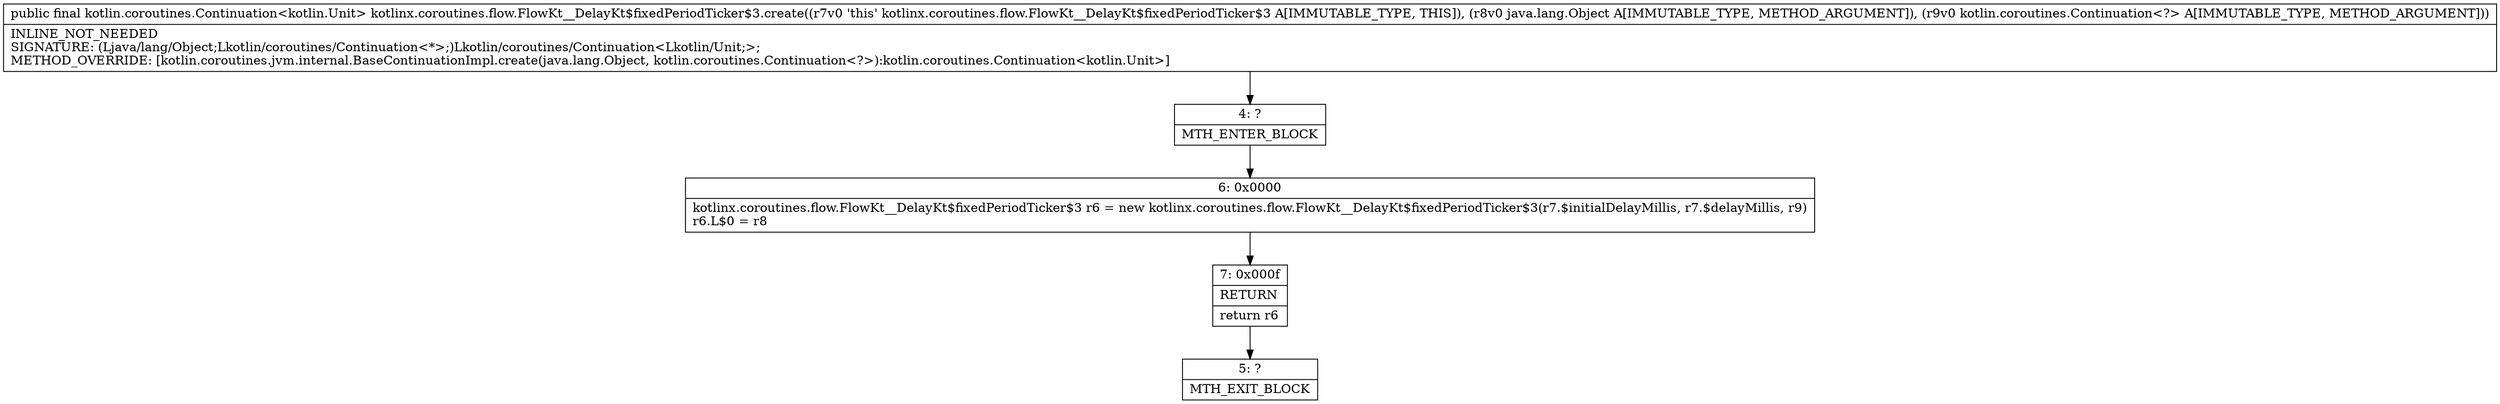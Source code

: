 digraph "CFG forkotlinx.coroutines.flow.FlowKt__DelayKt$fixedPeriodTicker$3.create(Ljava\/lang\/Object;Lkotlin\/coroutines\/Continuation;)Lkotlin\/coroutines\/Continuation;" {
Node_4 [shape=record,label="{4\:\ ?|MTH_ENTER_BLOCK\l}"];
Node_6 [shape=record,label="{6\:\ 0x0000|kotlinx.coroutines.flow.FlowKt__DelayKt$fixedPeriodTicker$3 r6 = new kotlinx.coroutines.flow.FlowKt__DelayKt$fixedPeriodTicker$3(r7.$initialDelayMillis, r7.$delayMillis, r9)\lr6.L$0 = r8\l}"];
Node_7 [shape=record,label="{7\:\ 0x000f|RETURN\l|return r6\l}"];
Node_5 [shape=record,label="{5\:\ ?|MTH_EXIT_BLOCK\l}"];
MethodNode[shape=record,label="{public final kotlin.coroutines.Continuation\<kotlin.Unit\> kotlinx.coroutines.flow.FlowKt__DelayKt$fixedPeriodTicker$3.create((r7v0 'this' kotlinx.coroutines.flow.FlowKt__DelayKt$fixedPeriodTicker$3 A[IMMUTABLE_TYPE, THIS]), (r8v0 java.lang.Object A[IMMUTABLE_TYPE, METHOD_ARGUMENT]), (r9v0 kotlin.coroutines.Continuation\<?\> A[IMMUTABLE_TYPE, METHOD_ARGUMENT]))  | INLINE_NOT_NEEDED\lSIGNATURE: (Ljava\/lang\/Object;Lkotlin\/coroutines\/Continuation\<*\>;)Lkotlin\/coroutines\/Continuation\<Lkotlin\/Unit;\>;\lMETHOD_OVERRIDE: [kotlin.coroutines.jvm.internal.BaseContinuationImpl.create(java.lang.Object, kotlin.coroutines.Continuation\<?\>):kotlin.coroutines.Continuation\<kotlin.Unit\>]\l}"];
MethodNode -> Node_4;Node_4 -> Node_6;
Node_6 -> Node_7;
Node_7 -> Node_5;
}

